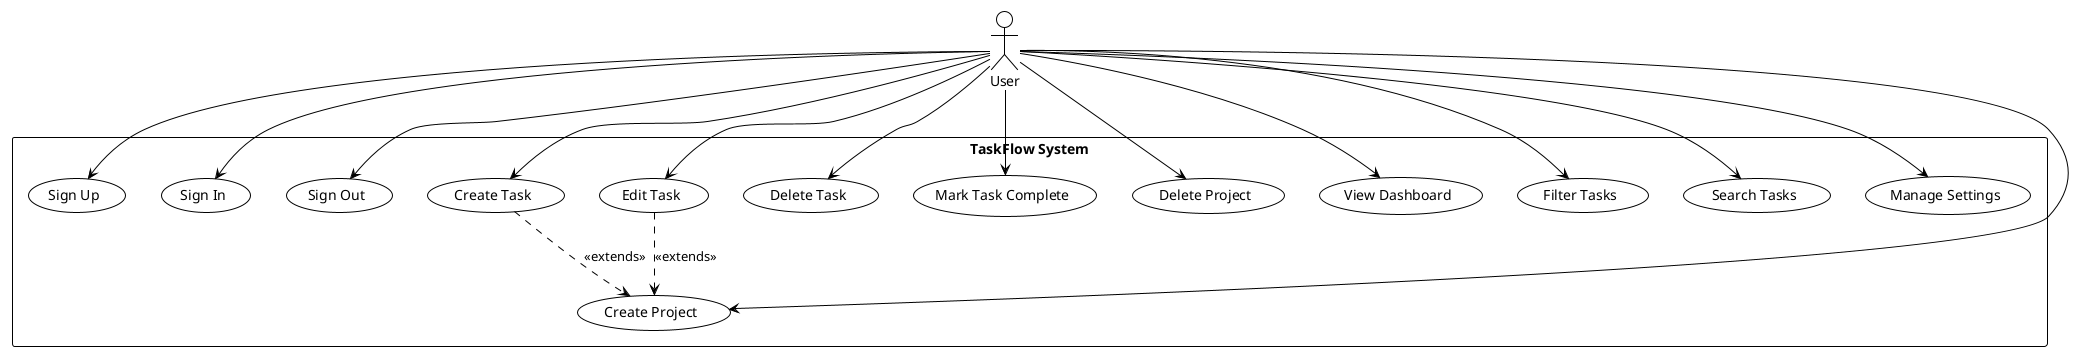 @startuml
!theme plain
skinparam backgroundColor white

actor User as U

rectangle "TaskFlow System" {
  usecase "Sign Up" as UC1
  usecase "Sign In" as UC2
  usecase "Sign Out" as UC3
  usecase "Create Task" as UC4
  usecase "Edit Task" as UC5
  usecase "Delete Task" as UC6
  usecase "Mark Task Complete" as UC7
  usecase "Create Project" as UC8
  usecase "Delete Project" as UC9
  usecase "View Dashboard" as UC10
  usecase "Filter Tasks" as UC11
  usecase "Search Tasks" as UC12
  usecase "Manage Settings" as UC13
}

U --> UC1
U --> UC2
U --> UC3
U --> UC4
U --> UC5
U --> UC6
U --> UC7
U --> UC8
U --> UC9
U --> UC10
U --> UC11
U --> UC12
U --> UC13

UC4 ..> UC8 : <<extends>>
UC5 ..> UC8 : <<extends>>

@enduml